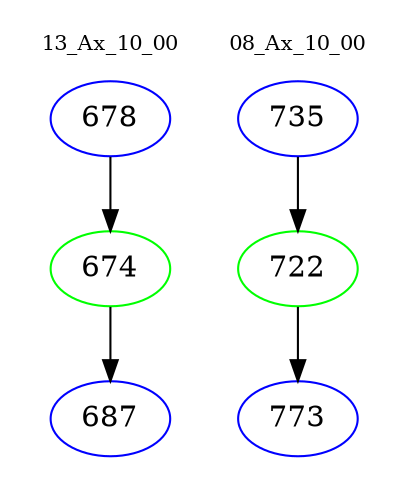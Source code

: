 digraph{
subgraph cluster_0 {
color = white
label = "13_Ax_10_00";
fontsize=10;
T0_678 [label="678", color="blue"]
T0_678 -> T0_674 [color="black"]
T0_674 [label="674", color="green"]
T0_674 -> T0_687 [color="black"]
T0_687 [label="687", color="blue"]
}
subgraph cluster_1 {
color = white
label = "08_Ax_10_00";
fontsize=10;
T1_735 [label="735", color="blue"]
T1_735 -> T1_722 [color="black"]
T1_722 [label="722", color="green"]
T1_722 -> T1_773 [color="black"]
T1_773 [label="773", color="blue"]
}
}
